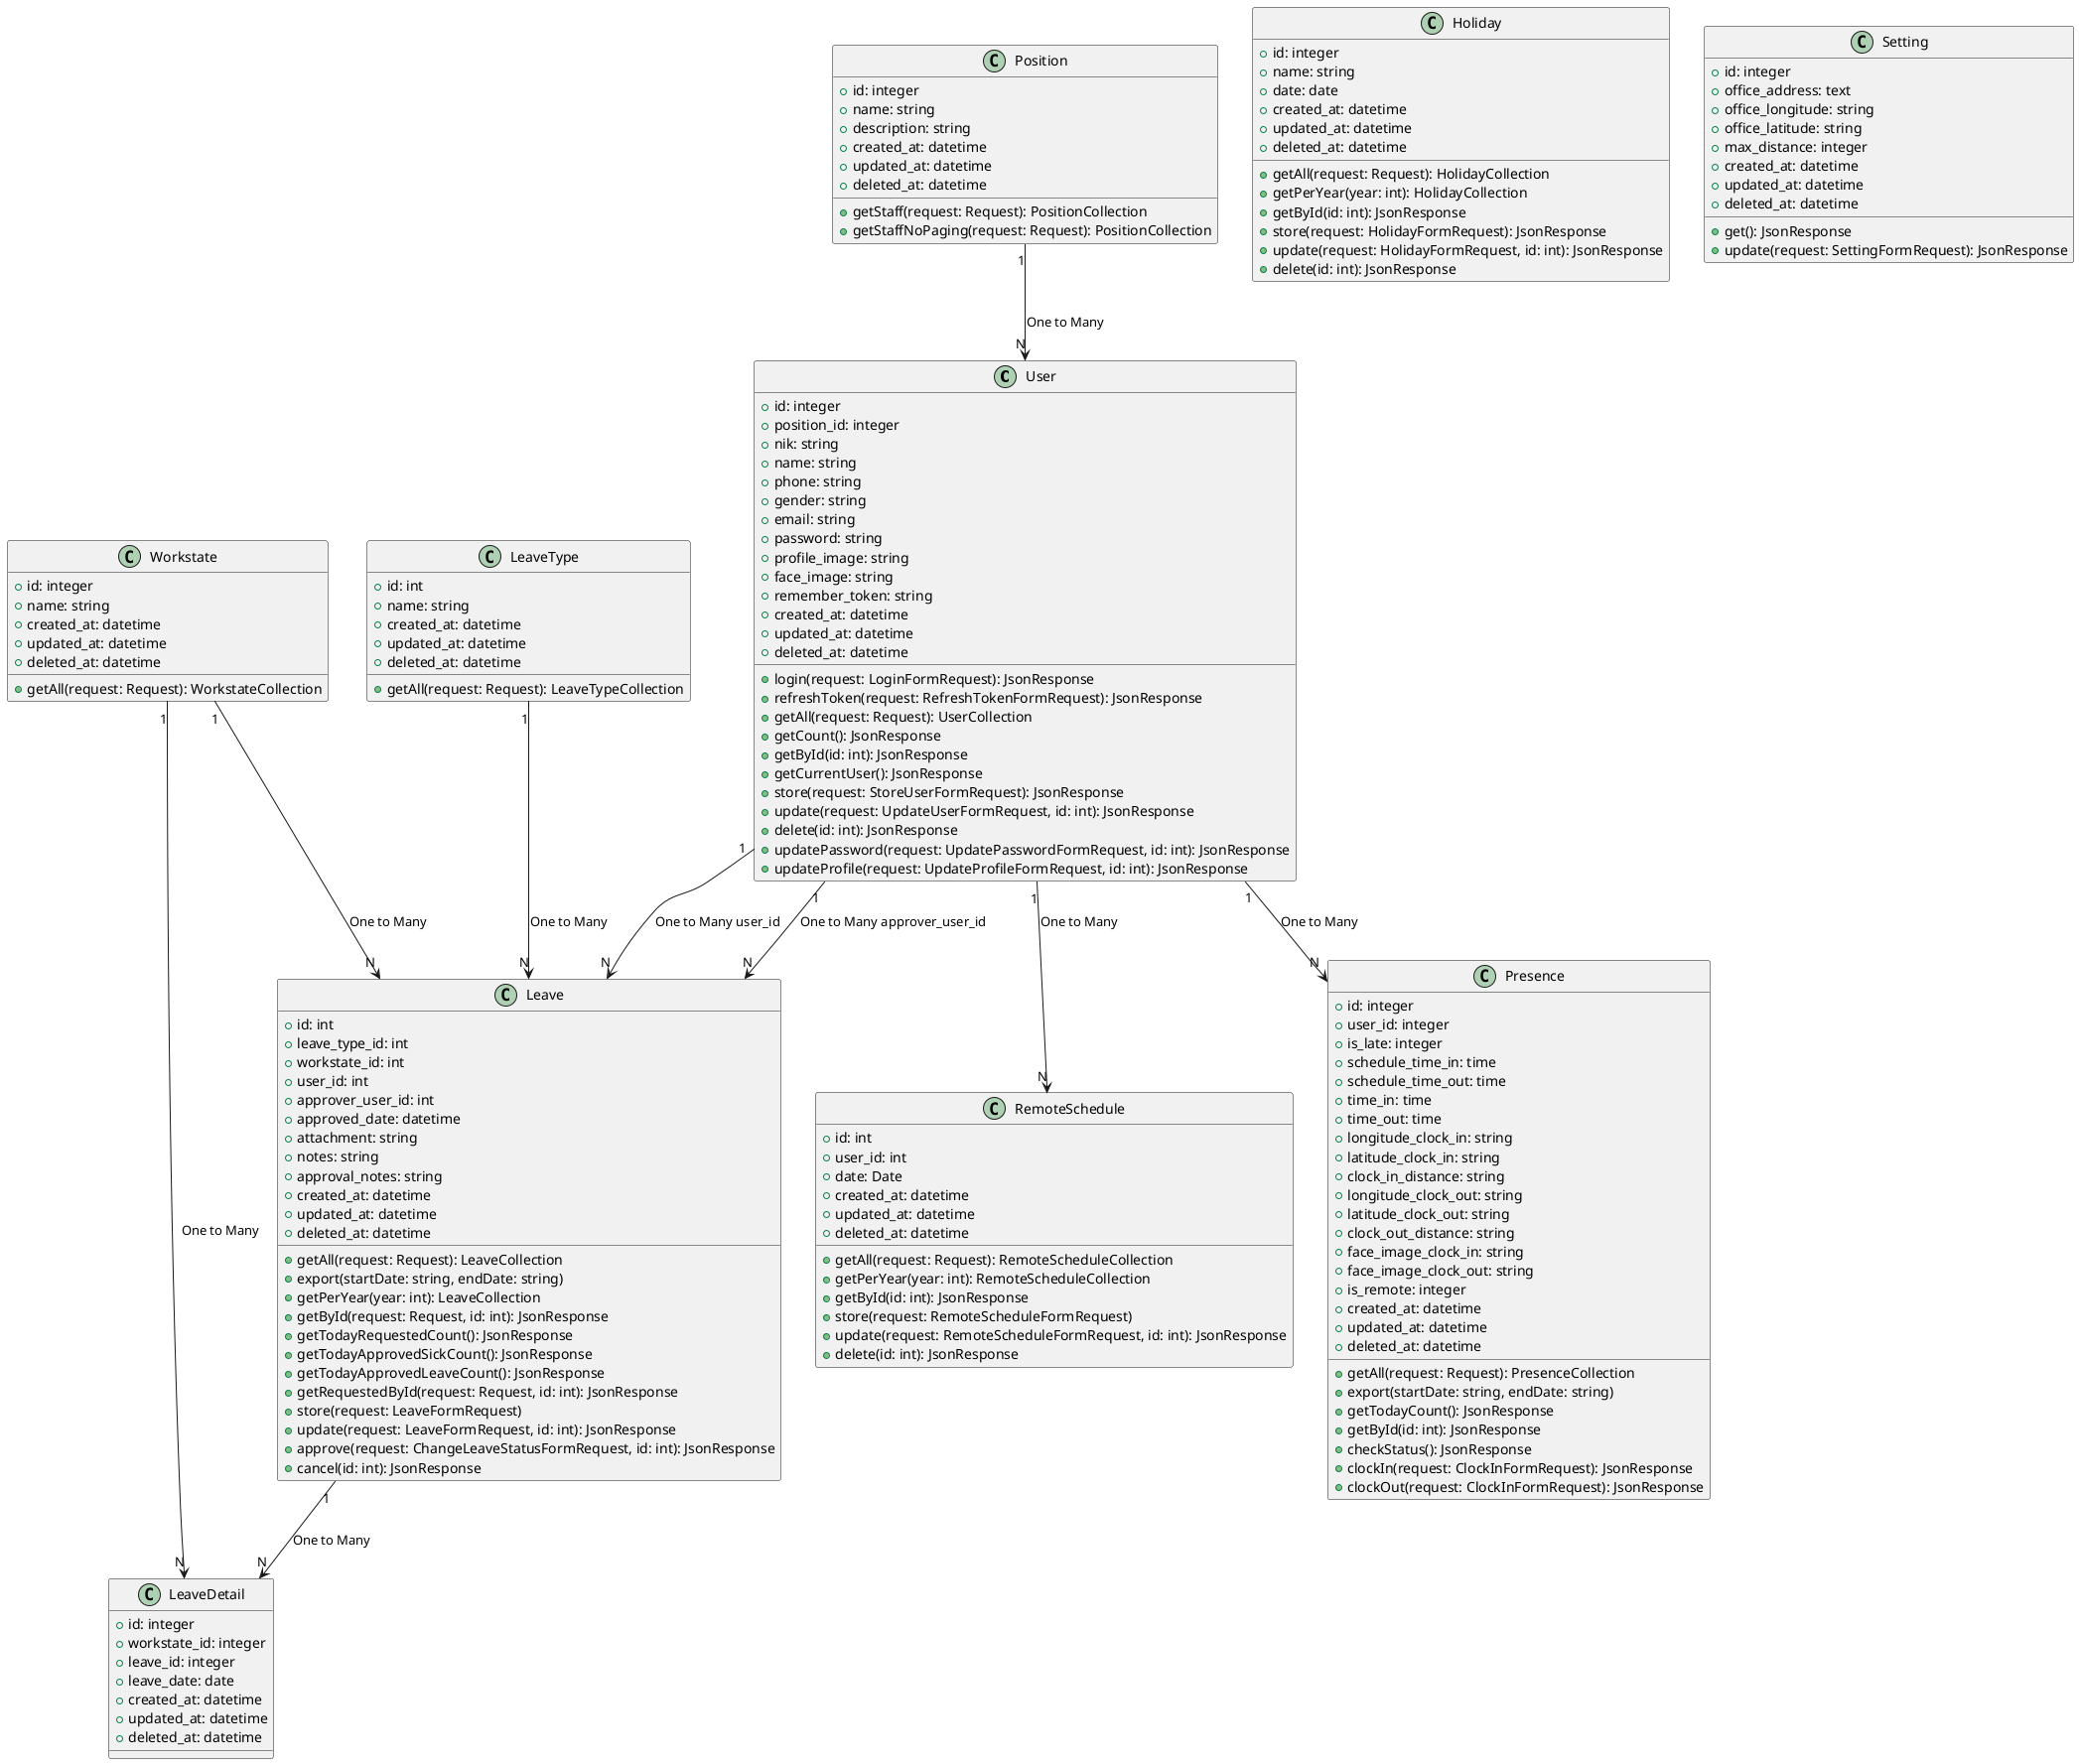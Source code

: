 @startuml

class User {
    +id: integer
    +position_id: integer
    +nik: string
    +name: string
    +phone: string
    +gender: string
    +email: string
    +password: string
    +profile_image: string
    +face_image: string
    +remember_token: string
    +created_at: datetime
    +updated_at: datetime
    +deleted_at: datetime
    +login(request: LoginFormRequest): JsonResponse
    +refreshToken(request: RefreshTokenFormRequest): JsonResponse
    +getAll(request: Request): UserCollection
    +getCount(): JsonResponse
    +getById(id: int): JsonResponse
    +getCurrentUser(): JsonResponse
    +store(request: StoreUserFormRequest): JsonResponse
    +update(request: UpdateUserFormRequest, id: int): JsonResponse
    +delete(id: int): JsonResponse
    +updatePassword(request: UpdatePasswordFormRequest, id: int): JsonResponse
    +updateProfile(request: UpdateProfileFormRequest, id: int): JsonResponse
}

class Position {
    + id: integer
    + name: string
    + description: string
    + created_at: datetime
    + updated_at: datetime
    + deleted_at: datetime
    +getStaff(request: Request): PositionCollection
    +getStaffNoPaging(request: Request): PositionCollection
}

class Holiday {
    + id: integer
    + name: string
    + date: date
    + created_at: datetime
    + updated_at: datetime
    + deleted_at: datetime
    + getAll(request: Request): HolidayCollection
    + getPerYear(year: int): HolidayCollection
    + getById(id: int): JsonResponse
    + store(request: HolidayFormRequest): JsonResponse
    + update(request: HolidayFormRequest, id: int): JsonResponse
    + delete(id: int): JsonResponse
}

class RemoteSchedule {
    + id: int
    + user_id: int
    + date: Date
    + created_at: datetime
    + updated_at: datetime
    + deleted_at: datetime
    + getAll(request: Request): RemoteScheduleCollection
    + getPerYear(year: int): RemoteScheduleCollection
    + getById(id: int): JsonResponse
    + store(request: RemoteScheduleFormRequest)
    + update(request: RemoteScheduleFormRequest, id: int): JsonResponse
    + delete(id: int): JsonResponse
}

class LeaveType {
    + id: int
    + name: string
    + created_at: datetime
    + updated_at: datetime
    + deleted_at: datetime
    +getAll(request: Request): LeaveTypeCollection
}

class Leave {
    + id: int
    + leave_type_id: int
    + workstate_id: int
    + user_id: int
    + approver_user_id: int
    + approved_date: datetime
    + attachment: string
    + notes: string
    + approval_notes: string
    + created_at: datetime
    + updated_at: datetime
    + deleted_at: datetime
    + getAll(request: Request): LeaveCollection
    + export(startDate: string, endDate: string)
    + getPerYear(year: int): LeaveCollection
    + getById(request: Request, id: int): JsonResponse
    + getTodayRequestedCount(): JsonResponse
    + getTodayApprovedSickCount(): JsonResponse
    + getTodayApprovedLeaveCount(): JsonResponse
    + getRequestedById(request: Request, id: int): JsonResponse
    + store(request: LeaveFormRequest)
    + update(request: LeaveFormRequest, id: int): JsonResponse
    + approve(request: ChangeLeaveStatusFormRequest, id: int): JsonResponse
    + cancel(id: int): JsonResponse
}

class LeaveDetail {
    + id: integer
    + workstate_id: integer
    + leave_id: integer
    + leave_date: date
    + created_at: datetime
    + updated_at: datetime
    + deleted_at: datetime
}

class Workstate {
    + id: integer
    + name: string
    + created_at: datetime
    + updated_at: datetime
    + deleted_at: datetime
    + getAll(request: Request): WorkstateCollection
}

class Presence {
    + id: integer
    + user_id: integer
    + is_late: integer
    + schedule_time_in: time
    + schedule_time_out: time
    + time_in: time
    + time_out: time
    + longitude_clock_in: string
    + latitude_clock_in: string
    + clock_in_distance: string
    + longitude_clock_out: string
    + latitude_clock_out: string
    + clock_out_distance: string
    + face_image_clock_in: string
    + face_image_clock_out: string
    + is_remote: integer
    + created_at: datetime
    + updated_at: datetime
    + deleted_at: datetime
    + getAll(request: Request): PresenceCollection
    + export(startDate: string, endDate: string)
    + getTodayCount(): JsonResponse
    + getById(id: int): JsonResponse
    + checkStatus(): JsonResponse
    + clockIn(request: ClockInFormRequest): JsonResponse
    + clockOut(request: ClockInFormRequest): JsonResponse
}

class Setting {
    + id: integer
    + office_address: text
    + office_longitude: string
    + office_latitude: string
    + max_distance: integer
    + created_at: datetime
    + updated_at: datetime
    + deleted_at: datetime
    + get(): JsonResponse
    + update(request: SettingFormRequest): JsonResponse
}

Position "1" --> "N" User : One to Many
User "1" --> "N" RemoteSchedule : One to Many
User "1" --> "N" Presence : One to Many
User "1" --> "N" Leave : One to Many user_id
User "1" --> "N" Leave : One to Many approver_user_id
LeaveType "1" --> "N" Leave : One to Many
Leave "1" --> "N" LeaveDetail : One to Many
Workstate "1" --> "N" Leave : One to Many
Workstate "1" --> "N" LeaveDetail : One to Many

@enduml
